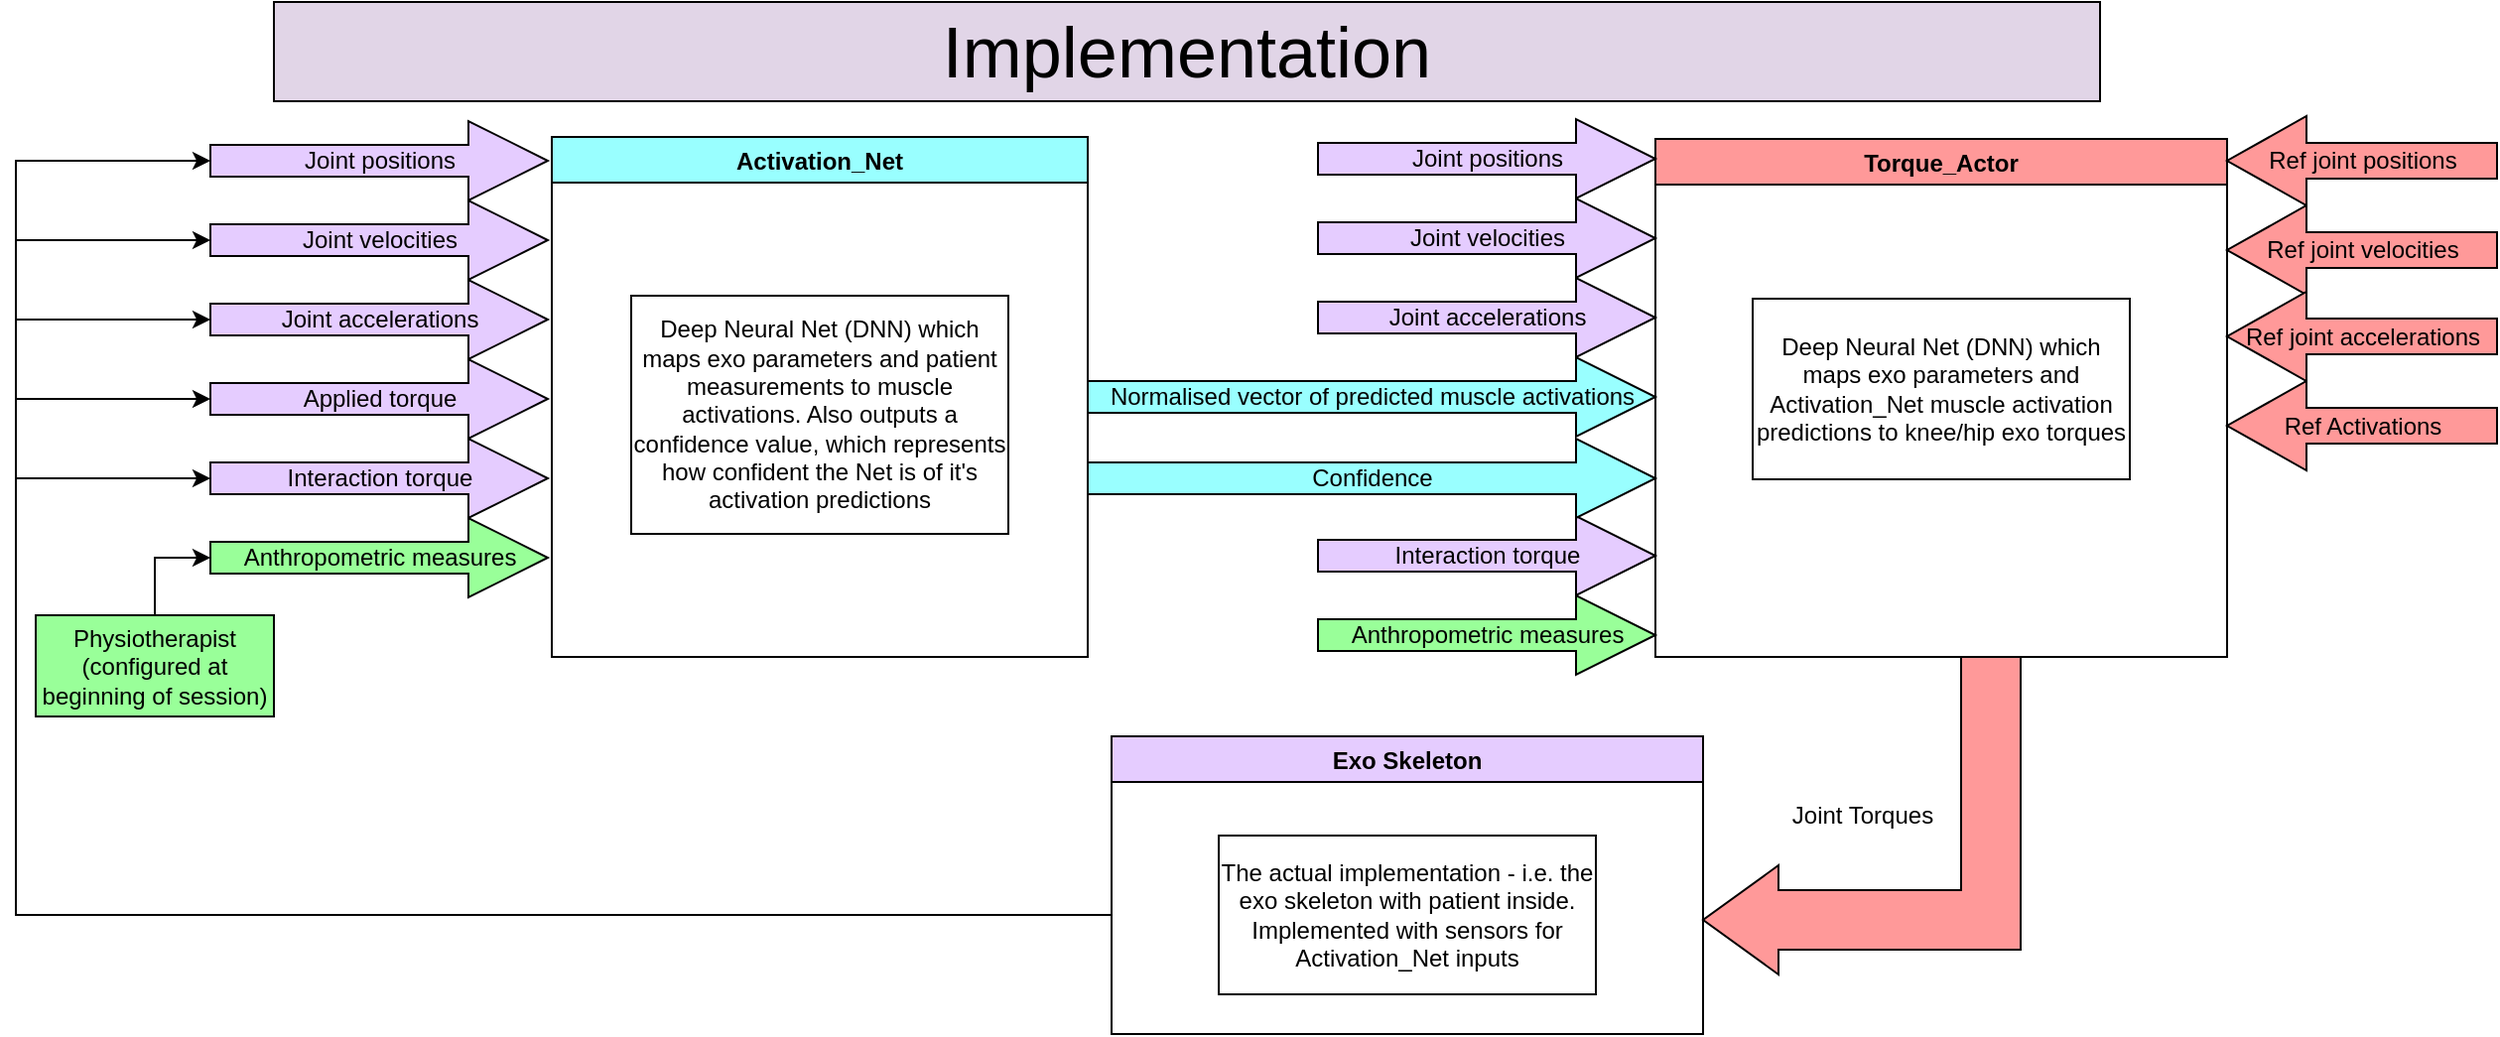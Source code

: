 <mxfile version="20.5.1" type="github">
  <diagram id="V4jYS8Cx0HoniuE-XB6-" name="Page-1">
    <mxGraphModel dx="2448" dy="1774" grid="1" gridSize="10" guides="1" tooltips="1" connect="1" arrows="1" fold="1" page="1" pageScale="1" pageWidth="850" pageHeight="1100" math="0" shadow="0">
      <root>
        <mxCell id="0" />
        <mxCell id="1" parent="0" />
        <mxCell id="VJMz_R_mShoQIZPHi_DP-19" style="edgeStyle=orthogonalEdgeStyle;rounded=0;orthogonalLoop=1;jettySize=auto;html=1;entryX=0;entryY=0.5;entryDx=0;entryDy=0;entryPerimeter=0;" parent="1" source="VJMz_R_mShoQIZPHi_DP-1" target="VJMz_R_mShoQIZPHi_DP-8" edge="1">
          <mxGeometry relative="1" as="geometry">
            <Array as="points">
              <mxPoint x="-410" y="410" />
              <mxPoint x="-410" y="190" />
            </Array>
          </mxGeometry>
        </mxCell>
        <mxCell id="VJMz_R_mShoQIZPHi_DP-22" style="edgeStyle=orthogonalEdgeStyle;rounded=0;orthogonalLoop=1;jettySize=auto;html=1;exitX=0;exitY=0.5;exitDx=0;exitDy=0;entryX=0;entryY=0.5;entryDx=0;entryDy=0;entryPerimeter=0;" parent="1" source="VJMz_R_mShoQIZPHi_DP-1" target="VJMz_R_mShoQIZPHi_DP-7" edge="1">
          <mxGeometry relative="1" as="geometry">
            <Array as="points">
              <mxPoint x="142" y="410" />
              <mxPoint x="-410" y="410" />
              <mxPoint x="-410" y="150" />
            </Array>
          </mxGeometry>
        </mxCell>
        <mxCell id="VJMz_R_mShoQIZPHi_DP-23" style="edgeStyle=orthogonalEdgeStyle;rounded=0;orthogonalLoop=1;jettySize=auto;html=1;exitX=0;exitY=0.5;exitDx=0;exitDy=0;entryX=0;entryY=0.5;entryDx=0;entryDy=0;entryPerimeter=0;" parent="1" source="VJMz_R_mShoQIZPHi_DP-1" target="VJMz_R_mShoQIZPHi_DP-6" edge="1">
          <mxGeometry relative="1" as="geometry">
            <Array as="points">
              <mxPoint x="142" y="410" />
              <mxPoint x="-410" y="410" />
              <mxPoint x="-410" y="110" />
            </Array>
          </mxGeometry>
        </mxCell>
        <mxCell id="VJMz_R_mShoQIZPHi_DP-24" style="edgeStyle=orthogonalEdgeStyle;rounded=0;orthogonalLoop=1;jettySize=auto;html=1;exitX=0;exitY=0.5;exitDx=0;exitDy=0;entryX=0;entryY=0.5;entryDx=0;entryDy=0;entryPerimeter=0;" parent="1" source="VJMz_R_mShoQIZPHi_DP-1" target="VJMz_R_mShoQIZPHi_DP-5" edge="1">
          <mxGeometry relative="1" as="geometry">
            <Array as="points">
              <mxPoint x="-410" y="410" />
              <mxPoint x="-410" y="70" />
            </Array>
          </mxGeometry>
        </mxCell>
        <mxCell id="VJMz_R_mShoQIZPHi_DP-25" style="edgeStyle=orthogonalEdgeStyle;rounded=0;orthogonalLoop=1;jettySize=auto;html=1;exitX=0;exitY=0.5;exitDx=0;exitDy=0;entryX=0;entryY=0.5;entryDx=0;entryDy=0;entryPerimeter=0;" parent="1" source="VJMz_R_mShoQIZPHi_DP-1" target="VJMz_R_mShoQIZPHi_DP-4" edge="1">
          <mxGeometry relative="1" as="geometry">
            <Array as="points">
              <mxPoint x="142" y="410" />
              <mxPoint x="-410" y="410" />
              <mxPoint x="-410" y="30" />
            </Array>
          </mxGeometry>
        </mxCell>
        <mxCell id="VJMz_R_mShoQIZPHi_DP-1" value="Exo Skeleton" style="swimlane;startSize=23;fillColor=#E5CCFF;" parent="1" vertex="1">
          <mxGeometry x="142" y="320" width="298" height="150" as="geometry" />
        </mxCell>
        <mxCell id="VJMz_R_mShoQIZPHi_DP-32" value="The actual implementation - i.e. the exo skeleton with patient inside. Implemented with sensors for Activation_Net inputs" style="rounded=0;whiteSpace=wrap;html=1;" parent="VJMz_R_mShoQIZPHi_DP-1" vertex="1">
          <mxGeometry x="54" y="50" width="190" height="80" as="geometry" />
        </mxCell>
        <mxCell id="VJMz_R_mShoQIZPHi_DP-2" value="Torque_Actor" style="swimlane;fillColor=#FF9999;" parent="1" vertex="1">
          <mxGeometry x="416" y="19" width="288" height="261" as="geometry" />
        </mxCell>
        <mxCell id="VJMz_R_mShoQIZPHi_DP-30" value="Deep Neural Net (DNN) which maps exo parameters and Activation_Net muscle activation predictions to knee/hip exo torques" style="rounded=0;whiteSpace=wrap;html=1;" parent="VJMz_R_mShoQIZPHi_DP-2" vertex="1">
          <mxGeometry x="49" y="80.5" width="190" height="91" as="geometry" />
        </mxCell>
        <mxCell id="VJMz_R_mShoQIZPHi_DP-4" value="Joint positions" style="html=1;shadow=0;dashed=0;align=center;verticalAlign=middle;shape=mxgraph.arrows2.arrow;dy=0.6;dx=40;notch=0;fillColor=#E5CCFF;" parent="1" vertex="1">
          <mxGeometry x="-312" y="10" width="170" height="40" as="geometry" />
        </mxCell>
        <mxCell id="VJMz_R_mShoQIZPHi_DP-5" value="Joint velocities" style="html=1;shadow=0;dashed=0;align=center;verticalAlign=middle;shape=mxgraph.arrows2.arrow;dy=0.6;dx=40;notch=0;fillColor=#E5CCFF;" parent="1" vertex="1">
          <mxGeometry x="-312" y="50" width="170" height="40" as="geometry" />
        </mxCell>
        <mxCell id="VJMz_R_mShoQIZPHi_DP-6" value="Joint accelerations" style="html=1;shadow=0;dashed=0;align=center;verticalAlign=middle;shape=mxgraph.arrows2.arrow;dy=0.6;dx=40;notch=0;fillColor=#E5CCFF;" parent="1" vertex="1">
          <mxGeometry x="-312" y="90" width="170" height="40" as="geometry" />
        </mxCell>
        <mxCell id="VJMz_R_mShoQIZPHi_DP-7" value="Applied torque" style="html=1;shadow=0;dashed=0;align=center;verticalAlign=middle;shape=mxgraph.arrows2.arrow;dy=0.6;dx=40;notch=0;fillColor=#E5CCFF;" parent="1" vertex="1">
          <mxGeometry x="-312" y="130" width="170" height="40" as="geometry" />
        </mxCell>
        <mxCell id="VJMz_R_mShoQIZPHi_DP-8" value="Interaction torque" style="html=1;shadow=0;dashed=0;align=center;verticalAlign=middle;shape=mxgraph.arrows2.arrow;dy=0.6;dx=40;notch=0;fillColor=#E5CCFF;" parent="1" vertex="1">
          <mxGeometry x="-312" y="170" width="170" height="40" as="geometry" />
        </mxCell>
        <mxCell id="VJMz_R_mShoQIZPHi_DP-9" value="Anthropometric measures" style="html=1;shadow=0;dashed=0;align=center;verticalAlign=middle;shape=mxgraph.arrows2.arrow;dy=0.6;dx=40;notch=0;fillColor=#99FF99;" parent="1" vertex="1">
          <mxGeometry x="-312" y="210" width="170" height="40" as="geometry" />
        </mxCell>
        <mxCell id="VJMz_R_mShoQIZPHi_DP-10" value="Normalised vector of predicted muscle activations" style="html=1;shadow=0;dashed=0;align=center;verticalAlign=middle;shape=mxgraph.arrows2.arrow;dy=0.6;dx=40;notch=0;fillColor=#99FFFF;" parent="1" vertex="1">
          <mxGeometry x="130" y="129" width="286" height="40" as="geometry" />
        </mxCell>
        <mxCell id="VJMz_R_mShoQIZPHi_DP-11" value="Joint positions" style="html=1;shadow=0;dashed=0;align=center;verticalAlign=middle;shape=mxgraph.arrows2.arrow;dy=0.6;dx=40;notch=0;fillColor=#E5CCFF;" parent="1" vertex="1">
          <mxGeometry x="246" y="9" width="170" height="40" as="geometry" />
        </mxCell>
        <mxCell id="VJMz_R_mShoQIZPHi_DP-12" value="Joint velocities" style="html=1;shadow=0;dashed=0;align=center;verticalAlign=middle;shape=mxgraph.arrows2.arrow;dy=0.6;dx=40;notch=0;fillColor=#E5CCFF;" parent="1" vertex="1">
          <mxGeometry x="246" y="49" width="170" height="40" as="geometry" />
        </mxCell>
        <mxCell id="VJMz_R_mShoQIZPHi_DP-13" value="Joint accelerations" style="html=1;shadow=0;dashed=0;align=center;verticalAlign=middle;shape=mxgraph.arrows2.arrow;dy=0.6;dx=40;notch=0;fillColor=#E5CCFF;" parent="1" vertex="1">
          <mxGeometry x="246" y="89" width="170" height="40" as="geometry" />
        </mxCell>
        <mxCell id="VJMz_R_mShoQIZPHi_DP-14" value="Interaction torque" style="html=1;shadow=0;dashed=0;align=center;verticalAlign=middle;shape=mxgraph.arrows2.arrow;dy=0.6;dx=40;notch=0;fillColor=#E5CCFF;" parent="1" vertex="1">
          <mxGeometry x="246" y="209" width="170" height="40" as="geometry" />
        </mxCell>
        <mxCell id="VJMz_R_mShoQIZPHi_DP-15" value="Anthropometric measures" style="html=1;shadow=0;dashed=0;align=center;verticalAlign=middle;shape=mxgraph.arrows2.arrow;dy=0.6;dx=40;notch=0;fillColor=#99FF99;" parent="1" vertex="1">
          <mxGeometry x="246" y="249" width="170" height="40" as="geometry" />
        </mxCell>
        <mxCell id="VJMz_R_mShoQIZPHi_DP-16" value="Activation_Net" style="swimlane;startSize=23;fillColor=#99FFFF;" parent="1" vertex="1">
          <mxGeometry x="-140" y="18" width="270" height="262" as="geometry" />
        </mxCell>
        <mxCell id="VJMz_R_mShoQIZPHi_DP-29" value="Deep Neural Net (DNN) which maps exo parameters and patient measurements to muscle activations. Also outputs a confidence value, which represents how confident the Net is of it&#39;s activation predictions" style="rounded=0;whiteSpace=wrap;html=1;" parent="VJMz_R_mShoQIZPHi_DP-16" vertex="1">
          <mxGeometry x="40" y="80" width="190" height="120" as="geometry" />
        </mxCell>
        <mxCell id="VJMz_R_mShoQIZPHi_DP-17" value="Joint Torques" style="html=1;shadow=0;dashed=0;align=center;verticalAlign=middle;shape=mxgraph.arrows2.bendArrow;dy=15;dx=38;notch=0;arrowHead=55;rounded=0;flipH=1;flipV=1;fillColor=#FF9999;" parent="1" vertex="1">
          <mxGeometry x="440" y="280" width="160" height="160" as="geometry" />
        </mxCell>
        <mxCell id="VJMz_R_mShoQIZPHi_DP-33" style="edgeStyle=orthogonalEdgeStyle;rounded=0;orthogonalLoop=1;jettySize=auto;html=1;exitX=0.5;exitY=0;exitDx=0;exitDy=0;entryX=0;entryY=0.5;entryDx=0;entryDy=0;entryPerimeter=0;" parent="1" source="VJMz_R_mShoQIZPHi_DP-27" target="VJMz_R_mShoQIZPHi_DP-9" edge="1">
          <mxGeometry relative="1" as="geometry" />
        </mxCell>
        <mxCell id="VJMz_R_mShoQIZPHi_DP-27" value="Physiotherapist (configured at beginning of session)" style="rounded=0;whiteSpace=wrap;html=1;fillColor=#99FF99;" parent="1" vertex="1">
          <mxGeometry x="-400" y="259" width="120" height="51" as="geometry" />
        </mxCell>
        <mxCell id="VJMz_R_mShoQIZPHi_DP-35" value="&lt;font style=&quot;font-size: 36px;&quot;&gt;Implementation&lt;/font&gt;" style="rounded=0;whiteSpace=wrap;html=1;strokeColor=#000000;fillColor=#E1D5E7;" parent="1" vertex="1">
          <mxGeometry x="-280" y="-50" width="920" height="50" as="geometry" />
        </mxCell>
        <mxCell id="VJMz_R_mShoQIZPHi_DP-36" value="Confidence" style="html=1;shadow=0;dashed=0;align=center;verticalAlign=middle;shape=mxgraph.arrows2.arrow;dy=0.6;dx=40;notch=0;fillColor=#99FFFF;" parent="1" vertex="1">
          <mxGeometry x="130" y="170" width="286" height="40" as="geometry" />
        </mxCell>
        <mxCell id="oGQ4bBR3B2p2vhZh0fFG-1" value="Ref joint positions" style="html=1;shadow=0;dashed=0;align=center;verticalAlign=middle;shape=mxgraph.arrows2.arrow;dy=0.6;dx=40;flipH=1;notch=0;fillColor=#FF9999;" vertex="1" parent="1">
          <mxGeometry x="704" y="7.5" width="136" height="45" as="geometry" />
        </mxCell>
        <mxCell id="oGQ4bBR3B2p2vhZh0fFG-2" value="Ref joint velocities" style="html=1;shadow=0;dashed=0;align=center;verticalAlign=middle;shape=mxgraph.arrows2.arrow;dy=0.6;dx=40;flipH=1;notch=0;fillColor=#FF9999;" vertex="1" parent="1">
          <mxGeometry x="704" y="52.5" width="136" height="45" as="geometry" />
        </mxCell>
        <mxCell id="oGQ4bBR3B2p2vhZh0fFG-3" value="Ref joint accelerations" style="html=1;shadow=0;dashed=0;align=center;verticalAlign=middle;shape=mxgraph.arrows2.arrow;dy=0.6;dx=40;flipH=1;notch=0;fillColor=#FF9999;" vertex="1" parent="1">
          <mxGeometry x="704" y="96" width="136" height="45" as="geometry" />
        </mxCell>
        <mxCell id="oGQ4bBR3B2p2vhZh0fFG-4" value="Ref Activations" style="html=1;shadow=0;dashed=0;align=center;verticalAlign=middle;shape=mxgraph.arrows2.arrow;dy=0.6;dx=40;flipH=1;notch=0;fillColor=#FF9999;" vertex="1" parent="1">
          <mxGeometry x="704" y="141" width="136" height="45" as="geometry" />
        </mxCell>
      </root>
    </mxGraphModel>
  </diagram>
</mxfile>
